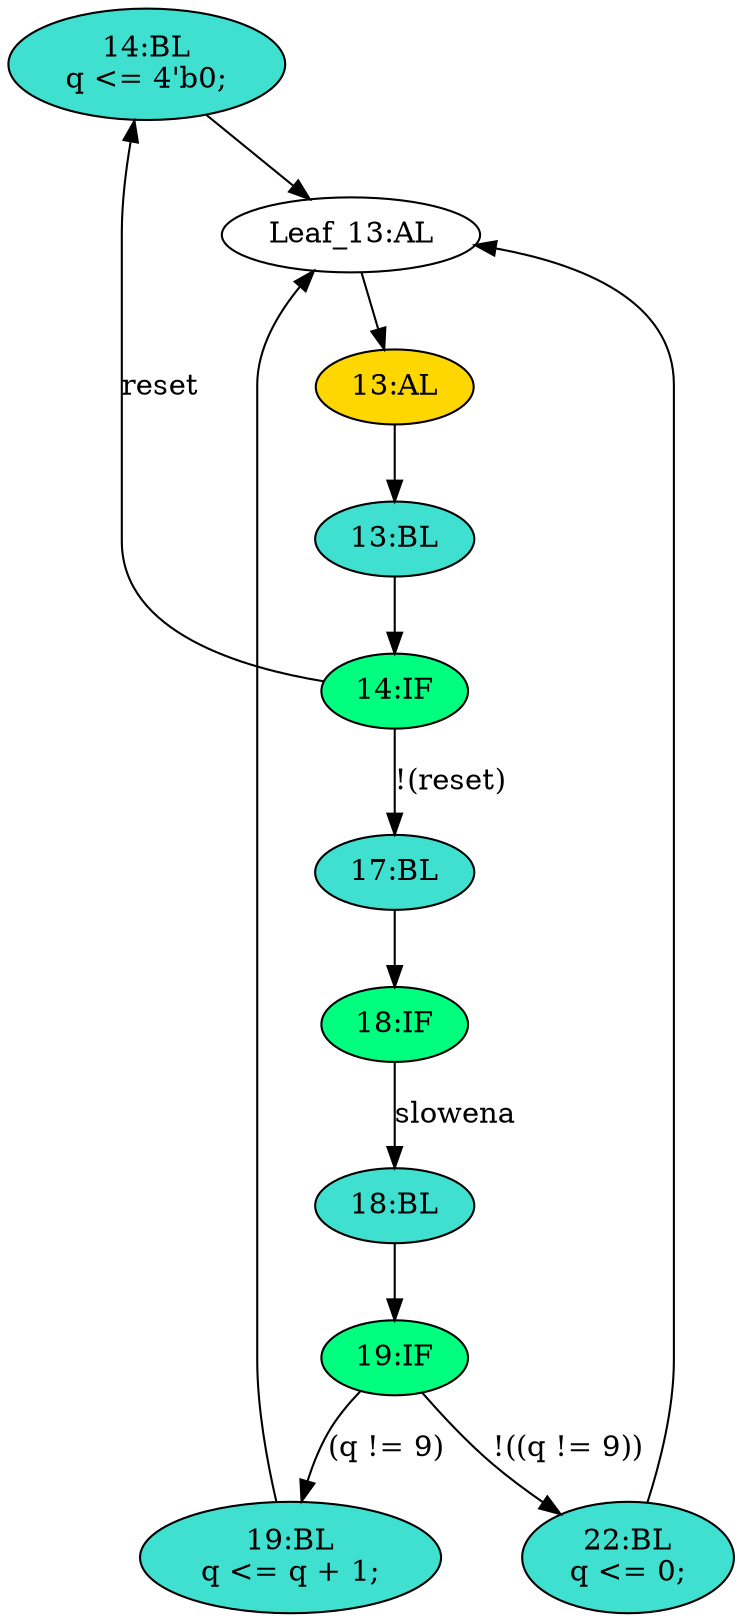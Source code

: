 strict digraph "compose( ,  )" {
	node [label="\N"];
	"14:BL"	[ast="<pyverilog.vparser.ast.Block object at 0x7fcc6bdb5e10>",
		fillcolor=turquoise,
		label="14:BL
q <= 4'b0;",
		statements="[<pyverilog.vparser.ast.NonblockingSubstitution object at 0x7fcc6bcd6810>]",
		style=filled,
		typ=Block];
	"Leaf_13:AL"	[def_var="['q']",
		label="Leaf_13:AL"];
	"14:BL" -> "Leaf_13:AL"	[cond="[]",
		lineno=None];
	"17:BL"	[ast="<pyverilog.vparser.ast.Block object at 0x7fcc6bd23110>",
		fillcolor=turquoise,
		label="17:BL",
		statements="[]",
		style=filled,
		typ=Block];
	"18:IF"	[ast="<pyverilog.vparser.ast.IfStatement object at 0x7fcc6bd233d0>",
		fillcolor=springgreen,
		label="18:IF",
		statements="[]",
		style=filled,
		typ=IfStatement];
	"17:BL" -> "18:IF"	[cond="[]",
		lineno=None];
	"19:IF"	[ast="<pyverilog.vparser.ast.IfStatement object at 0x7fcc6bd31650>",
		fillcolor=springgreen,
		label="19:IF",
		statements="[]",
		style=filled,
		typ=IfStatement];
	"19:BL"	[ast="<pyverilog.vparser.ast.Block object at 0x7fcc6bcce290>",
		fillcolor=turquoise,
		label="19:BL
q <= q + 1;",
		statements="[<pyverilog.vparser.ast.NonblockingSubstitution object at 0x7fcc6bd31450>]",
		style=filled,
		typ=Block];
	"19:IF" -> "19:BL"	[cond="['q']",
		label="(q != 9)",
		lineno=19];
	"22:BL"	[ast="<pyverilog.vparser.ast.Block object at 0x7fcc6bd31550>",
		fillcolor=turquoise,
		label="22:BL
q <= 0;",
		statements="[<pyverilog.vparser.ast.NonblockingSubstitution object at 0x7fcc6bd3d4d0>]",
		style=filled,
		typ=Block];
	"19:IF" -> "22:BL"	[cond="['q']",
		label="!((q != 9))",
		lineno=19];
	"18:BL"	[ast="<pyverilog.vparser.ast.Block object at 0x7fcc6bd23e10>",
		fillcolor=turquoise,
		label="18:BL",
		statements="[]",
		style=filled,
		typ=Block];
	"18:BL" -> "19:IF"	[cond="[]",
		lineno=None];
	"13:AL"	[ast="<pyverilog.vparser.ast.Always object at 0x7fcc6bcc3fd0>",
		clk_sens=True,
		fillcolor=gold,
		label="13:AL",
		sens="['clk']",
		statements="[]",
		style=filled,
		typ=Always,
		use_var="['reset', 'q', 'slowena']"];
	"Leaf_13:AL" -> "13:AL";
	"19:BL" -> "Leaf_13:AL"	[cond="[]",
		lineno=None];
	"13:BL"	[ast="<pyverilog.vparser.ast.Block object at 0x7fcc6bdb5690>",
		fillcolor=turquoise,
		label="13:BL",
		statements="[]",
		style=filled,
		typ=Block];
	"13:AL" -> "13:BL"	[cond="[]",
		lineno=None];
	"18:IF" -> "18:BL"	[cond="['slowena']",
		label=slowena,
		lineno=18];
	"14:IF"	[ast="<pyverilog.vparser.ast.IfStatement object at 0x7fcc6bcd6bd0>",
		fillcolor=springgreen,
		label="14:IF",
		statements="[]",
		style=filled,
		typ=IfStatement];
	"13:BL" -> "14:IF"	[cond="[]",
		lineno=None];
	"14:IF" -> "14:BL"	[cond="['reset']",
		label=reset,
		lineno=14];
	"14:IF" -> "17:BL"	[cond="['reset']",
		label="!(reset)",
		lineno=14];
	"22:BL" -> "Leaf_13:AL"	[cond="[]",
		lineno=None];
}
